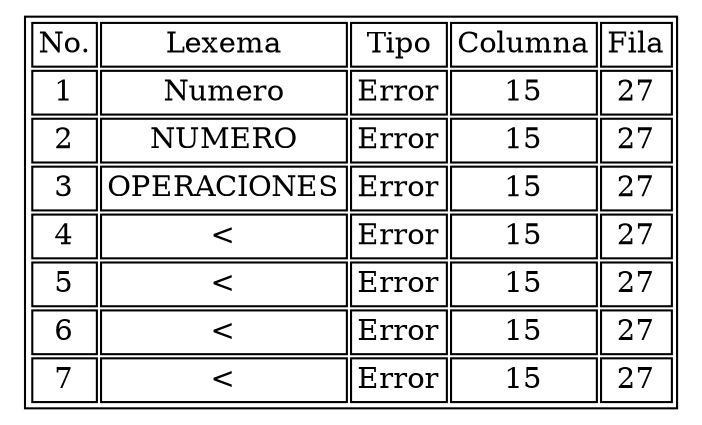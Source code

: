 digraph  ERRORES {
    node[shape=plaintext];

    tabla[label =<
    <TABLE>
        <TR>
            <td>No.</td>
            <td>Lexema</td>
            <td>Tipo</td>
            <td>Columna</td>
            <td>Fila</td>
        </TR>

        <TR>
            <TD>1</TD>
            <TD>Numero</TD>
            <TD>Error</TD>
            <TD>15</TD>
            <TD>27</TD>
        </TR>

        <TR>
            <TD>2</TD>
            <TD>NUMERO</TD>
            <TD>Error</TD>
            <TD>15</TD>
            <TD>27</TD>
        </TR>

        <TR>
            <TD>3</TD>
            <TD>OPERACIONES</TD>
            <TD>Error</TD>
            <TD>15</TD>
            <TD>27</TD>
        </TR>

        <TR>
            <TD>4</TD>
            <TD>&lt;</TD>
            <TD>Error</TD>
            <TD>15</TD>
            <TD>27</TD>
        </TR>

        <TR>
            <TD>5</TD>
            <TD>&lt;</TD>
            <TD>Error</TD>
            <TD>15</TD>
            <TD>27</TD>
        </TR>

        <TR>
            <TD>6</TD>
            <TD>&lt;</TD>
            <TD>Error</TD>
            <TD>15</TD>
            <TD>27</TD>
        </TR>

        <TR>
            <TD>7</TD>
            <TD>&lt;</TD>
            <TD>Error</TD>
            <TD>15</TD>
            <TD>27</TD>
        </TR>

    </TABLE>
    >];
}